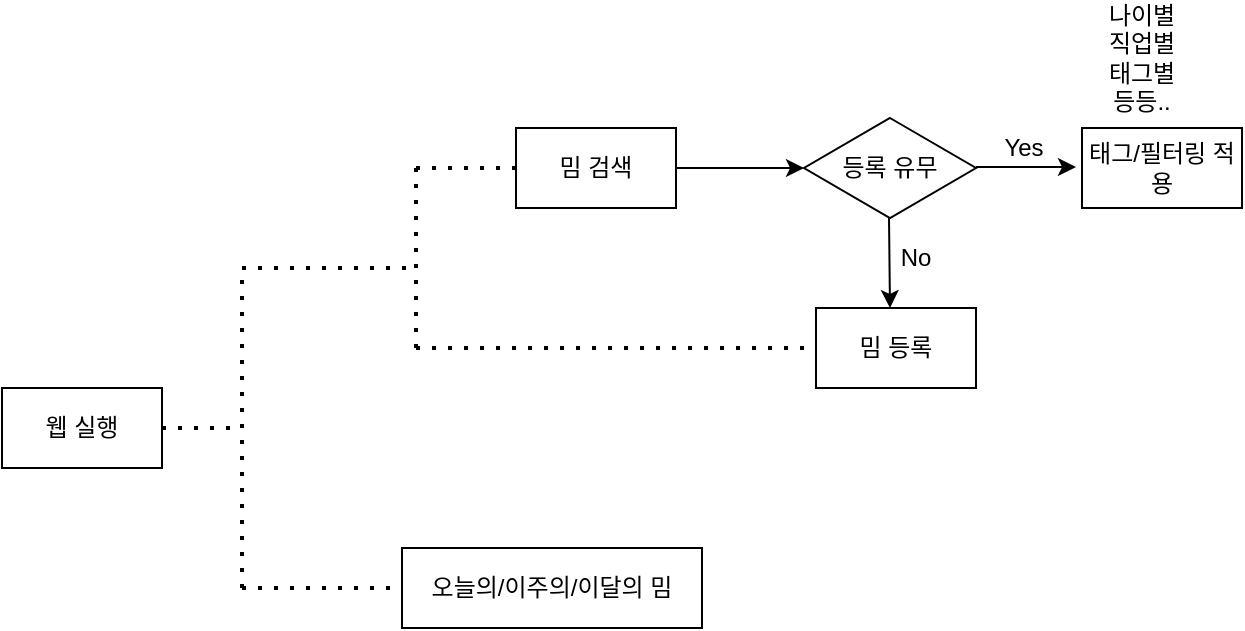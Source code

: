 <mxfile version="20.1.1" type="github">
  <diagram id="KW7uYnnn35R4tykfN7sh" name="Page-1">
    <mxGraphModel dx="1422" dy="754" grid="1" gridSize="10" guides="1" tooltips="1" connect="1" arrows="1" fold="1" page="1" pageScale="1" pageWidth="827" pageHeight="1169" math="0" shadow="0">
      <root>
        <mxCell id="0" />
        <mxCell id="1" parent="0" />
        <mxCell id="-aqkzOK7RxVgGfTuyv6r-1" value="웹 실행" style="rounded=0;whiteSpace=wrap;html=1;" vertex="1" parent="1">
          <mxGeometry x="50" y="360" width="80" height="40" as="geometry" />
        </mxCell>
        <mxCell id="-aqkzOK7RxVgGfTuyv6r-6" value="밈 검색" style="rounded=0;whiteSpace=wrap;html=1;" vertex="1" parent="1">
          <mxGeometry x="307" y="230" width="80" height="40" as="geometry" />
        </mxCell>
        <mxCell id="-aqkzOK7RxVgGfTuyv6r-7" value="밈 등록" style="rounded=0;whiteSpace=wrap;html=1;" vertex="1" parent="1">
          <mxGeometry x="457" y="320" width="80" height="40" as="geometry" />
        </mxCell>
        <mxCell id="-aqkzOK7RxVgGfTuyv6r-8" value="" style="endArrow=none;dashed=1;html=1;dashPattern=1 3;strokeWidth=2;rounded=0;" edge="1" parent="1">
          <mxGeometry width="50" height="50" relative="1" as="geometry">
            <mxPoint x="170" y="300" as="sourcePoint" />
            <mxPoint x="257" y="300" as="targetPoint" />
          </mxGeometry>
        </mxCell>
        <mxCell id="-aqkzOK7RxVgGfTuyv6r-9" value="" style="endArrow=none;dashed=1;html=1;dashPattern=1 3;strokeWidth=2;rounded=0;" edge="1" parent="1">
          <mxGeometry width="50" height="50" relative="1" as="geometry">
            <mxPoint x="257" y="340" as="sourcePoint" />
            <mxPoint x="257" y="250" as="targetPoint" />
          </mxGeometry>
        </mxCell>
        <mxCell id="-aqkzOK7RxVgGfTuyv6r-10" value="" style="endArrow=none;dashed=1;html=1;dashPattern=1 3;strokeWidth=2;rounded=0;entryX=0;entryY=0.5;entryDx=0;entryDy=0;" edge="1" parent="1" target="-aqkzOK7RxVgGfTuyv6r-7">
          <mxGeometry width="50" height="50" relative="1" as="geometry">
            <mxPoint x="257" y="340" as="sourcePoint" />
            <mxPoint x="457" y="340" as="targetPoint" />
          </mxGeometry>
        </mxCell>
        <mxCell id="-aqkzOK7RxVgGfTuyv6r-13" value="" style="endArrow=none;dashed=1;html=1;dashPattern=1 3;strokeWidth=2;rounded=0;" edge="1" parent="1">
          <mxGeometry width="50" height="50" relative="1" as="geometry">
            <mxPoint x="257" y="250" as="sourcePoint" />
            <mxPoint x="307" y="250" as="targetPoint" />
          </mxGeometry>
        </mxCell>
        <mxCell id="-aqkzOK7RxVgGfTuyv6r-14" value="등록 유무" style="rhombus;whiteSpace=wrap;html=1;" vertex="1" parent="1">
          <mxGeometry x="451" y="225" width="86" height="50" as="geometry" />
        </mxCell>
        <mxCell id="-aqkzOK7RxVgGfTuyv6r-15" value="" style="endArrow=classic;html=1;rounded=0;entryX=0;entryY=0.5;entryDx=0;entryDy=0;" edge="1" parent="1" target="-aqkzOK7RxVgGfTuyv6r-14">
          <mxGeometry width="50" height="50" relative="1" as="geometry">
            <mxPoint x="387" y="250" as="sourcePoint" />
            <mxPoint x="447" y="250" as="targetPoint" />
          </mxGeometry>
        </mxCell>
        <mxCell id="-aqkzOK7RxVgGfTuyv6r-16" value="" style="endArrow=classic;html=1;rounded=0;" edge="1" parent="1">
          <mxGeometry width="50" height="50" relative="1" as="geometry">
            <mxPoint x="493.5" y="275" as="sourcePoint" />
            <mxPoint x="494" y="320" as="targetPoint" />
          </mxGeometry>
        </mxCell>
        <mxCell id="-aqkzOK7RxVgGfTuyv6r-17" value="" style="endArrow=classic;html=1;rounded=0;" edge="1" parent="1">
          <mxGeometry width="50" height="50" relative="1" as="geometry">
            <mxPoint x="537" y="249.5" as="sourcePoint" />
            <mxPoint x="587" y="249.5" as="targetPoint" />
          </mxGeometry>
        </mxCell>
        <mxCell id="-aqkzOK7RxVgGfTuyv6r-18" value="No" style="text;html=1;strokeColor=none;fillColor=none;align=center;verticalAlign=middle;whiteSpace=wrap;rounded=0;" vertex="1" parent="1">
          <mxGeometry x="477" y="280" width="60" height="30" as="geometry" />
        </mxCell>
        <mxCell id="-aqkzOK7RxVgGfTuyv6r-19" value="Yes" style="text;html=1;strokeColor=none;fillColor=none;align=center;verticalAlign=middle;whiteSpace=wrap;rounded=0;" vertex="1" parent="1">
          <mxGeometry x="531" y="225" width="60" height="30" as="geometry" />
        </mxCell>
        <mxCell id="-aqkzOK7RxVgGfTuyv6r-21" value="" style="endArrow=none;dashed=1;html=1;dashPattern=1 3;strokeWidth=2;rounded=0;" edge="1" parent="1">
          <mxGeometry width="50" height="50" relative="1" as="geometry">
            <mxPoint x="170" y="380" as="sourcePoint" />
            <mxPoint x="170" y="300" as="targetPoint" />
          </mxGeometry>
        </mxCell>
        <mxCell id="-aqkzOK7RxVgGfTuyv6r-22" value="" style="endArrow=none;dashed=1;html=1;dashPattern=1 3;strokeWidth=2;rounded=0;" edge="1" parent="1">
          <mxGeometry width="50" height="50" relative="1" as="geometry">
            <mxPoint x="130" y="380" as="sourcePoint" />
            <mxPoint x="170" y="380" as="targetPoint" />
          </mxGeometry>
        </mxCell>
        <mxCell id="-aqkzOK7RxVgGfTuyv6r-23" value="" style="endArrow=none;dashed=1;html=1;dashPattern=1 3;strokeWidth=2;rounded=0;" edge="1" parent="1">
          <mxGeometry width="50" height="50" relative="1" as="geometry">
            <mxPoint x="170" y="460" as="sourcePoint" />
            <mxPoint x="170" y="380" as="targetPoint" />
          </mxGeometry>
        </mxCell>
        <mxCell id="-aqkzOK7RxVgGfTuyv6r-24" value="" style="endArrow=none;dashed=1;html=1;dashPattern=1 3;strokeWidth=2;rounded=0;" edge="1" parent="1">
          <mxGeometry width="50" height="50" relative="1" as="geometry">
            <mxPoint x="170" y="460" as="sourcePoint" />
            <mxPoint x="257" y="460" as="targetPoint" />
          </mxGeometry>
        </mxCell>
        <mxCell id="-aqkzOK7RxVgGfTuyv6r-25" value="오늘의/이주의/이달의 밈" style="rounded=0;whiteSpace=wrap;html=1;" vertex="1" parent="1">
          <mxGeometry x="250" y="440" width="150" height="40" as="geometry" />
        </mxCell>
        <mxCell id="-aqkzOK7RxVgGfTuyv6r-26" value="태그/필터링 적용" style="rounded=0;whiteSpace=wrap;html=1;" vertex="1" parent="1">
          <mxGeometry x="590" y="230" width="80" height="40" as="geometry" />
        </mxCell>
        <mxCell id="-aqkzOK7RxVgGfTuyv6r-28" value="나이별&lt;br&gt;직업별&lt;br&gt;태그별&lt;br&gt;등등..&lt;br&gt;" style="text;html=1;strokeColor=none;fillColor=none;align=center;verticalAlign=middle;whiteSpace=wrap;rounded=0;" vertex="1" parent="1">
          <mxGeometry x="590" y="180" width="60" height="30" as="geometry" />
        </mxCell>
      </root>
    </mxGraphModel>
  </diagram>
</mxfile>

